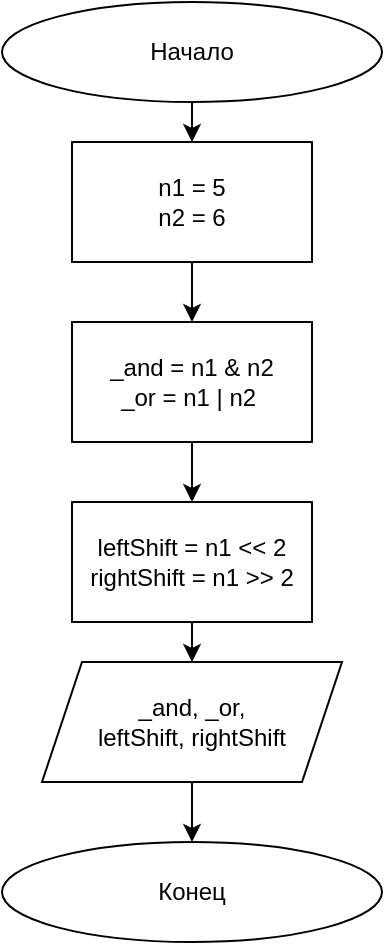 <mxfile version="15.8.7" type="device" pages="8"><diagram id="5xzPNB1bz06cCbaOkwEJ" name="Page-1"><mxGraphModel dx="1102" dy="865" grid="1" gridSize="10" guides="1" tooltips="1" connect="1" arrows="1" fold="1" page="1" pageScale="1" pageWidth="827" pageHeight="1169" math="0" shadow="0"><root><mxCell id="0"/><mxCell id="1" parent="0"/><mxCell id="PcwRtQDEb0YyEYrsgjOS-3" value="" style="edgeStyle=orthogonalEdgeStyle;rounded=0;orthogonalLoop=1;jettySize=auto;html=1;" edge="1" parent="1" source="PcwRtQDEb0YyEYrsgjOS-1" target="PcwRtQDEb0YyEYrsgjOS-2"><mxGeometry relative="1" as="geometry"/></mxCell><mxCell id="PcwRtQDEb0YyEYrsgjOS-1" value="Начало" style="ellipse;whiteSpace=wrap;html=1;" vertex="1" parent="1"><mxGeometry x="290" y="80" width="190" height="50" as="geometry"/></mxCell><mxCell id="PcwRtQDEb0YyEYrsgjOS-5" value="" style="edgeStyle=orthogonalEdgeStyle;rounded=0;orthogonalLoop=1;jettySize=auto;html=1;" edge="1" parent="1" source="PcwRtQDEb0YyEYrsgjOS-2" target="PcwRtQDEb0YyEYrsgjOS-4"><mxGeometry relative="1" as="geometry"/></mxCell><mxCell id="PcwRtQDEb0YyEYrsgjOS-2" value="n1 = 5&lt;br&gt;n2 = 6" style="whiteSpace=wrap;html=1;" vertex="1" parent="1"><mxGeometry x="325" y="150" width="120" height="60" as="geometry"/></mxCell><mxCell id="PcwRtQDEb0YyEYrsgjOS-8" value="" style="edgeStyle=orthogonalEdgeStyle;rounded=0;orthogonalLoop=1;jettySize=auto;html=1;" edge="1" parent="1" source="PcwRtQDEb0YyEYrsgjOS-4" target="PcwRtQDEb0YyEYrsgjOS-7"><mxGeometry relative="1" as="geometry"/></mxCell><mxCell id="PcwRtQDEb0YyEYrsgjOS-4" value="_and = n1 &amp;amp; n2&lt;br&gt;_or = n1 | n2&amp;nbsp;" style="whiteSpace=wrap;html=1;" vertex="1" parent="1"><mxGeometry x="325" y="240" width="120" height="60" as="geometry"/></mxCell><mxCell id="PcwRtQDEb0YyEYrsgjOS-10" value="" style="edgeStyle=orthogonalEdgeStyle;rounded=0;orthogonalLoop=1;jettySize=auto;html=1;" edge="1" parent="1" source="PcwRtQDEb0YyEYrsgjOS-7" target="PcwRtQDEb0YyEYrsgjOS-9"><mxGeometry relative="1" as="geometry"/></mxCell><mxCell id="PcwRtQDEb0YyEYrsgjOS-7" value="leftShift = n1 &amp;lt;&amp;lt; 2&lt;br&gt;rightShift = n1 &amp;gt;&amp;gt; 2" style="whiteSpace=wrap;html=1;" vertex="1" parent="1"><mxGeometry x="325" y="330" width="120" height="60" as="geometry"/></mxCell><mxCell id="PcwRtQDEb0YyEYrsgjOS-12" style="edgeStyle=orthogonalEdgeStyle;rounded=0;orthogonalLoop=1;jettySize=auto;html=1;entryX=0.5;entryY=0;entryDx=0;entryDy=0;" edge="1" parent="1" source="PcwRtQDEb0YyEYrsgjOS-9" target="PcwRtQDEb0YyEYrsgjOS-11"><mxGeometry relative="1" as="geometry"/></mxCell><mxCell id="PcwRtQDEb0YyEYrsgjOS-9" value="_and, _or,&lt;br&gt;leftShift, rightShift" style="shape=parallelogram;perimeter=parallelogramPerimeter;whiteSpace=wrap;html=1;fixedSize=1;" vertex="1" parent="1"><mxGeometry x="310" y="410" width="150" height="60" as="geometry"/></mxCell><mxCell id="PcwRtQDEb0YyEYrsgjOS-11" value="Конец" style="ellipse;whiteSpace=wrap;html=1;" vertex="1" parent="1"><mxGeometry x="290" y="500" width="190" height="50" as="geometry"/></mxCell></root></mxGraphModel></diagram><diagram id="cmIdGOGWevyNIAQY4KAb" name="Page-2"><mxGraphModel dx="1102" dy="865" grid="1" gridSize="10" guides="1" tooltips="1" connect="1" arrows="1" fold="1" page="1" pageScale="1" pageWidth="827" pageHeight="1169" math="0" shadow="0"><root><mxCell id="6PlowyXVpsjlwbUVyNc3-0"/><mxCell id="6PlowyXVpsjlwbUVyNc3-1" parent="6PlowyXVpsjlwbUVyNc3-0"/><mxCell id="0pMX7Kqc33V2p0IYJgIr-0" value="" style="edgeStyle=orthogonalEdgeStyle;rounded=0;orthogonalLoop=1;jettySize=auto;html=1;" parent="6PlowyXVpsjlwbUVyNc3-1" source="0pMX7Kqc33V2p0IYJgIr-1" target="0pMX7Kqc33V2p0IYJgIr-4" edge="1"><mxGeometry relative="1" as="geometry"/></mxCell><mxCell id="0pMX7Kqc33V2p0IYJgIr-1" value="Начало" style="ellipse;whiteSpace=wrap;html=1;" parent="6PlowyXVpsjlwbUVyNc3-1" vertex="1"><mxGeometry x="300" y="40" width="190" height="50" as="geometry"/></mxCell><mxCell id="0pMX7Kqc33V2p0IYJgIr-2" value="Конец" style="ellipse;whiteSpace=wrap;html=1;" parent="6PlowyXVpsjlwbUVyNc3-1" vertex="1"><mxGeometry x="300" y="520" width="190" height="50" as="geometry"/></mxCell><mxCell id="0pMX7Kqc33V2p0IYJgIr-12" value="" style="edgeStyle=orthogonalEdgeStyle;rounded=0;orthogonalLoop=1;jettySize=auto;html=1;" parent="6PlowyXVpsjlwbUVyNc3-1" source="0pMX7Kqc33V2p0IYJgIr-4" target="0pMX7Kqc33V2p0IYJgIr-11" edge="1"><mxGeometry relative="1" as="geometry"/></mxCell><mxCell id="0pMX7Kqc33V2p0IYJgIr-4" value="Ввод&lt;br&gt;dot1, dot2" style="shape=parallelogram;perimeter=parallelogramPerimeter;whiteSpace=wrap;html=1;fixedSize=1;" parent="6PlowyXVpsjlwbUVyNc3-1" vertex="1"><mxGeometry x="335" y="110" width="120" height="60" as="geometry"/></mxCell><mxCell id="0pMX7Kqc33V2p0IYJgIr-5" value="" style="edgeStyle=orthogonalEdgeStyle;rounded=0;orthogonalLoop=1;jettySize=auto;html=1;" parent="6PlowyXVpsjlwbUVyNc3-1" source="0pMX7Kqc33V2p0IYJgIr-6" target="0pMX7Kqc33V2p0IYJgIr-8" edge="1"><mxGeometry relative="1" as="geometry"/></mxCell><mxCell id="0pMX7Kqc33V2p0IYJgIr-6" value="&lt;div&gt;k = (y1 - y2) / (x1 - x2);&lt;/div&gt;&lt;div&gt;b = - (k * x1) + y1;&lt;/div&gt;" style="whiteSpace=wrap;html=1;" parent="6PlowyXVpsjlwbUVyNc3-1" vertex="1"><mxGeometry x="325" y="280" width="140" height="60" as="geometry"/></mxCell><mxCell id="0pMX7Kqc33V2p0IYJgIr-7" value="" style="edgeStyle=orthogonalEdgeStyle;rounded=0;orthogonalLoop=1;jettySize=auto;html=1;" parent="6PlowyXVpsjlwbUVyNc3-1" source="0pMX7Kqc33V2p0IYJgIr-8" target="0pMX7Kqc33V2p0IYJgIr-10" edge="1"><mxGeometry relative="1" as="geometry"/></mxCell><mxCell id="0pMX7Kqc33V2p0IYJgIr-8" value="result = $&quot;y = {k}x + {b}" style="whiteSpace=wrap;html=1;" parent="6PlowyXVpsjlwbUVyNc3-1" vertex="1"><mxGeometry x="325" y="360" width="140" height="60" as="geometry"/></mxCell><mxCell id="0pMX7Kqc33V2p0IYJgIr-9" style="edgeStyle=orthogonalEdgeStyle;rounded=0;orthogonalLoop=1;jettySize=auto;html=1;entryX=0.5;entryY=0;entryDx=0;entryDy=0;" parent="6PlowyXVpsjlwbUVyNc3-1" source="0pMX7Kqc33V2p0IYJgIr-10" target="0pMX7Kqc33V2p0IYJgIr-2" edge="1"><mxGeometry relative="1" as="geometry"/></mxCell><mxCell id="0pMX7Kqc33V2p0IYJgIr-10" value="Вывод result" style="shape=parallelogram;perimeter=parallelogramPerimeter;whiteSpace=wrap;html=1;fixedSize=1;" parent="6PlowyXVpsjlwbUVyNc3-1" vertex="1"><mxGeometry x="335" y="440" width="120" height="60" as="geometry"/></mxCell><mxCell id="0pMX7Kqc33V2p0IYJgIr-13" style="edgeStyle=orthogonalEdgeStyle;rounded=0;orthogonalLoop=1;jettySize=auto;html=1;entryX=0.5;entryY=0;entryDx=0;entryDy=0;" parent="6PlowyXVpsjlwbUVyNc3-1" source="0pMX7Kqc33V2p0IYJgIr-11" target="0pMX7Kqc33V2p0IYJgIr-6" edge="1"><mxGeometry relative="1" as="geometry"/></mxCell><mxCell id="0pMX7Kqc33V2p0IYJgIr-11" value="x1, y1 = dot1.split(', ')&lt;br&gt;x2, y2 = dot2.split(', ')" style="whiteSpace=wrap;html=1;" parent="6PlowyXVpsjlwbUVyNc3-1" vertex="1"><mxGeometry x="335" y="190" width="120" height="60" as="geometry"/></mxCell></root></mxGraphModel></diagram><diagram id="APpXXCJ-7rNJhPrg_X9_" name="Page-3"><mxGraphModel dx="1102" dy="865" grid="1" gridSize="10" guides="1" tooltips="1" connect="1" arrows="1" fold="1" page="1" pageScale="1" pageWidth="827" pageHeight="1169" math="0" shadow="0"><root><mxCell id="rXZu4ykFciIasxRCnhHp-0"/><mxCell id="rXZu4ykFciIasxRCnhHp-1" parent="rXZu4ykFciIasxRCnhHp-0"/><mxCell id="rXZu4ykFciIasxRCnhHp-5" style="edgeStyle=orthogonalEdgeStyle;rounded=0;orthogonalLoop=1;jettySize=auto;html=1;entryX=0.5;entryY=0;entryDx=0;entryDy=0;" parent="rXZu4ykFciIasxRCnhHp-1" source="rXZu4ykFciIasxRCnhHp-3" target="rXZu4ykFciIasxRCnhHp-4" edge="1"><mxGeometry relative="1" as="geometry"/></mxCell><mxCell id="rXZu4ykFciIasxRCnhHp-3" value="Начало" style="ellipse;whiteSpace=wrap;html=1;" parent="rXZu4ykFciIasxRCnhHp-1" vertex="1"><mxGeometry x="224" y="40" width="190" height="50" as="geometry"/></mxCell><mxCell id="rXZu4ykFciIasxRCnhHp-7" value="" style="edgeStyle=orthogonalEdgeStyle;rounded=0;orthogonalLoop=1;jettySize=auto;html=1;" parent="rXZu4ykFciIasxRCnhHp-1" source="rXZu4ykFciIasxRCnhHp-4" target="rXZu4ykFciIasxRCnhHp-6" edge="1"><mxGeometry relative="1" as="geometry"/></mxCell><mxCell id="rXZu4ykFciIasxRCnhHp-4" value="Ввод x1, x2&lt;br&gt;(числа)" style="shape=parallelogram;perimeter=parallelogramPerimeter;whiteSpace=wrap;html=1;fixedSize=1;" parent="rXZu4ykFciIasxRCnhHp-1" vertex="1"><mxGeometry x="259" y="110" width="120" height="60" as="geometry"/></mxCell><mxCell id="rXZu4ykFciIasxRCnhHp-9" value="" style="edgeStyle=orthogonalEdgeStyle;rounded=0;orthogonalLoop=1;jettySize=auto;html=1;" parent="rXZu4ykFciIasxRCnhHp-1" source="rXZu4ykFciIasxRCnhHp-6" target="rXZu4ykFciIasxRCnhHp-8" edge="1"><mxGeometry relative="1" as="geometry"/></mxCell><mxCell id="rXZu4ykFciIasxRCnhHp-6" value="arr = sort(x1, x2)" style="whiteSpace=wrap;html=1;" parent="rXZu4ykFciIasxRCnhHp-1" vertex="1"><mxGeometry x="259" y="190" width="120" height="60" as="geometry"/></mxCell><mxCell id="Zbp0Qlzwt3RT0pUEPoPU-1" style="edgeStyle=orthogonalEdgeStyle;rounded=0;orthogonalLoop=1;jettySize=auto;html=1;entryX=0.5;entryY=0;entryDx=0;entryDy=0;" edge="1" parent="rXZu4ykFciIasxRCnhHp-1" source="rXZu4ykFciIasxRCnhHp-8" target="Zbp0Qlzwt3RT0pUEPoPU-0"><mxGeometry relative="1" as="geometry"/></mxCell><mxCell id="rXZu4ykFciIasxRCnhHp-8" value="a = RandInt(*arr)" style="shape=parallelogram;perimeter=parallelogramPerimeter;whiteSpace=wrap;html=1;fixedSize=1;" parent="rXZu4ykFciIasxRCnhHp-1" vertex="1"><mxGeometry x="253.5" y="270" width="131" height="60" as="geometry"/></mxCell><mxCell id="rXZu4ykFciIasxRCnhHp-13" value="" style="edgeStyle=orthogonalEdgeStyle;rounded=0;orthogonalLoop=1;jettySize=auto;html=1;" parent="rXZu4ykFciIasxRCnhHp-1" source="rXZu4ykFciIasxRCnhHp-10" target="rXZu4ykFciIasxRCnhHp-12" edge="1"><mxGeometry relative="1" as="geometry"/></mxCell><mxCell id="rXZu4ykFciIasxRCnhHp-10" value="b = Rand(*arr)" style="shape=parallelogram;perimeter=parallelogramPerimeter;whiteSpace=wrap;html=1;fixedSize=1;" parent="rXZu4ykFciIasxRCnhHp-1" vertex="1"><mxGeometry x="259" y="510" width="120" height="60" as="geometry"/></mxCell><mxCell id="rXZu4ykFciIasxRCnhHp-15" value="" style="edgeStyle=orthogonalEdgeStyle;rounded=0;orthogonalLoop=1;jettySize=auto;html=1;" parent="rXZu4ykFciIasxRCnhHp-1" source="rXZu4ykFciIasxRCnhHp-12" target="rXZu4ykFciIasxRCnhHp-14" edge="1"><mxGeometry relative="1" as="geometry"/></mxCell><mxCell id="rXZu4ykFciIasxRCnhHp-12" value="Ввод x1, x2 (символы)" style="shape=parallelogram;perimeter=parallelogramPerimeter;whiteSpace=wrap;html=1;fixedSize=1;" parent="rXZu4ykFciIasxRCnhHp-1" vertex="1"><mxGeometry x="259" y="590" width="120" height="60" as="geometry"/></mxCell><mxCell id="rXZu4ykFciIasxRCnhHp-17" style="edgeStyle=orthogonalEdgeStyle;rounded=0;orthogonalLoop=1;jettySize=auto;html=1;entryX=0.5;entryY=0;entryDx=0;entryDy=0;" parent="rXZu4ykFciIasxRCnhHp-1" source="rXZu4ykFciIasxRCnhHp-14" target="rXZu4ykFciIasxRCnhHp-16" edge="1"><mxGeometry relative="1" as="geometry"/></mxCell><mxCell id="rXZu4ykFciIasxRCnhHp-14" value="c = string( RandInt(int(x1), int(x2)))" style="shape=parallelogram;perimeter=parallelogramPerimeter;whiteSpace=wrap;html=1;fixedSize=1;" parent="rXZu4ykFciIasxRCnhHp-1" vertex="1"><mxGeometry x="214" y="670" width="210" height="60" as="geometry"/></mxCell><mxCell id="rXZu4ykFciIasxRCnhHp-16" value="Конец" style="ellipse;whiteSpace=wrap;html=1;" parent="rXZu4ykFciIasxRCnhHp-1" vertex="1"><mxGeometry x="224" y="760" width="190" height="50" as="geometry"/></mxCell><mxCell id="Zbp0Qlzwt3RT0pUEPoPU-4" style="edgeStyle=orthogonalEdgeStyle;rounded=0;orthogonalLoop=1;jettySize=auto;html=1;entryX=0.5;entryY=0;entryDx=0;entryDy=0;" edge="1" parent="rXZu4ykFciIasxRCnhHp-1" source="Zbp0Qlzwt3RT0pUEPoPU-0" target="Zbp0Qlzwt3RT0pUEPoPU-3"><mxGeometry relative="1" as="geometry"/></mxCell><mxCell id="Zbp0Qlzwt3RT0pUEPoPU-0" value="Ввод x1, x2 &lt;br&gt;(числа)" style="shape=parallelogram;perimeter=parallelogramPerimeter;whiteSpace=wrap;html=1;fixedSize=1;" vertex="1" parent="rXZu4ykFciIasxRCnhHp-1"><mxGeometry x="259" y="350" width="120" height="60" as="geometry"/></mxCell><mxCell id="Zbp0Qlzwt3RT0pUEPoPU-5" style="edgeStyle=orthogonalEdgeStyle;rounded=0;orthogonalLoop=1;jettySize=auto;html=1;entryX=0.5;entryY=0;entryDx=0;entryDy=0;" edge="1" parent="rXZu4ykFciIasxRCnhHp-1" source="Zbp0Qlzwt3RT0pUEPoPU-3" target="rXZu4ykFciIasxRCnhHp-10"><mxGeometry relative="1" as="geometry"/></mxCell><mxCell id="Zbp0Qlzwt3RT0pUEPoPU-3" value="arr = sort(x1, x2)" style="whiteSpace=wrap;html=1;" vertex="1" parent="rXZu4ykFciIasxRCnhHp-1"><mxGeometry x="259" y="430" width="120" height="60" as="geometry"/></mxCell></root></mxGraphModel></diagram><diagram id="ys1BYDfany0XhztmhhZf" name="Page-4"><mxGraphModel dx="1102" dy="865" grid="1" gridSize="10" guides="1" tooltips="1" connect="1" arrows="1" fold="1" page="1" pageScale="1" pageWidth="827" pageHeight="1169" math="0" shadow="0"><root><mxCell id="yDjFwowbp-LvXYe_Pea--0"/><mxCell id="yDjFwowbp-LvXYe_Pea--1" parent="yDjFwowbp-LvXYe_Pea--0"/><mxCell id="yDjFwowbp-LvXYe_Pea--4" style="edgeStyle=orthogonalEdgeStyle;rounded=0;orthogonalLoop=1;jettySize=auto;html=1;entryX=0.5;entryY=0;entryDx=0;entryDy=0;" parent="yDjFwowbp-LvXYe_Pea--1" source="yDjFwowbp-LvXYe_Pea--2" target="yDjFwowbp-LvXYe_Pea--3" edge="1"><mxGeometry relative="1" as="geometry"/></mxCell><mxCell id="yDjFwowbp-LvXYe_Pea--2" value="Начало" style="ellipse;whiteSpace=wrap;html=1;" parent="yDjFwowbp-LvXYe_Pea--1" vertex="1"><mxGeometry x="224" y="30" width="190" height="50" as="geometry"/></mxCell><mxCell id="yDjFwowbp-LvXYe_Pea--6" value="" style="edgeStyle=orthogonalEdgeStyle;rounded=0;orthogonalLoop=1;jettySize=auto;html=1;" parent="yDjFwowbp-LvXYe_Pea--1" source="yDjFwowbp-LvXYe_Pea--3" target="yDjFwowbp-LvXYe_Pea--5" edge="1"><mxGeometry relative="1" as="geometry"/></mxCell><mxCell id="yDjFwowbp-LvXYe_Pea--3" value="Ввод ch1, ch2" style="shape=parallelogram;perimeter=parallelogramPerimeter;whiteSpace=wrap;html=1;fixedSize=1;" parent="yDjFwowbp-LvXYe_Pea--1" vertex="1"><mxGeometry x="259" y="100" width="120" height="60" as="geometry"/></mxCell><mxCell id="yDjFwowbp-LvXYe_Pea--8" value="" style="edgeStyle=orthogonalEdgeStyle;rounded=0;orthogonalLoop=1;jettySize=auto;html=1;" parent="yDjFwowbp-LvXYe_Pea--1" source="yDjFwowbp-LvXYe_Pea--5" target="yDjFwowbp-LvXYe_Pea--7" edge="1"><mxGeometry relative="1" as="geometry"/></mxCell><mxCell id="yDjFwowbp-LvXYe_Pea--5" value="a_ind = int('a')" style="whiteSpace=wrap;html=1;" parent="yDjFwowbp-LvXYe_Pea--1" vertex="1"><mxGeometry x="259" y="190" width="120" height="60" as="geometry"/></mxCell><mxCell id="yDjFwowbp-LvXYe_Pea--10" value="" style="edgeStyle=orthogonalEdgeStyle;rounded=0;orthogonalLoop=1;jettySize=auto;html=1;" parent="yDjFwowbp-LvXYe_Pea--1" source="yDjFwowbp-LvXYe_Pea--7" target="yDjFwowbp-LvXYe_Pea--9" edge="1"><mxGeometry relative="1" as="geometry"/></mxCell><mxCell id="yDjFwowbp-LvXYe_Pea--7" value="ch1_ind = int(ch1) - a_ind&lt;br&gt;ch2_ind = int(ch2) - a_ind" style="whiteSpace=wrap;html=1;" parent="yDjFwowbp-LvXYe_Pea--1" vertex="1"><mxGeometry x="238.5" y="270" width="161" height="60" as="geometry"/></mxCell><mxCell id="yDjFwowbp-LvXYe_Pea--12" style="edgeStyle=orthogonalEdgeStyle;rounded=0;orthogonalLoop=1;jettySize=auto;html=1;entryX=0.5;entryY=0;entryDx=0;entryDy=0;" parent="yDjFwowbp-LvXYe_Pea--1" source="yDjFwowbp-LvXYe_Pea--9" target="yDjFwowbp-LvXYe_Pea--11" edge="1"><mxGeometry relative="1" as="geometry"/></mxCell><mxCell id="yDjFwowbp-LvXYe_Pea--9" value="ch1_pos = ch1_ind + 1&lt;br&gt;ch2_pos = ch2_ind + 1&lt;br&gt;distance = abs(ch1_ind - ch2_ind)" style="shape=parallelogram;perimeter=parallelogramPerimeter;whiteSpace=wrap;html=1;fixedSize=1;" parent="yDjFwowbp-LvXYe_Pea--1" vertex="1"><mxGeometry x="200.75" y="350" width="236.5" height="60" as="geometry"/></mxCell><mxCell id="yDjFwowbp-LvXYe_Pea--11" value="Конец" style="ellipse;whiteSpace=wrap;html=1;" parent="yDjFwowbp-LvXYe_Pea--1" vertex="1"><mxGeometry x="224" y="430" width="190" height="50" as="geometry"/></mxCell></root></mxGraphModel></diagram><diagram id="9Bz6-SRwtcy0STTzc7f4" name="Page-5"><mxGraphModel dx="1102" dy="865" grid="1" gridSize="10" guides="1" tooltips="1" connect="1" arrows="1" fold="1" page="1" pageScale="1" pageWidth="827" pageHeight="1169" math="0" shadow="0"><root><mxCell id="obWfM9R-jFHSXkuQPhmr-0"/><mxCell id="obWfM9R-jFHSXkuQPhmr-1" parent="obWfM9R-jFHSXkuQPhmr-0"/><mxCell id="obWfM9R-jFHSXkuQPhmr-4" style="edgeStyle=orthogonalEdgeStyle;rounded=0;orthogonalLoop=1;jettySize=auto;html=1;entryX=0.5;entryY=0;entryDx=0;entryDy=0;" parent="obWfM9R-jFHSXkuQPhmr-1" source="obWfM9R-jFHSXkuQPhmr-2" target="obWfM9R-jFHSXkuQPhmr-3" edge="1"><mxGeometry relative="1" as="geometry"/></mxCell><mxCell id="obWfM9R-jFHSXkuQPhmr-2" value="Начало" style="ellipse;whiteSpace=wrap;html=1;" parent="obWfM9R-jFHSXkuQPhmr-1" vertex="1"><mxGeometry x="190" y="30" width="190" height="50" as="geometry"/></mxCell><mxCell id="pwzL4bH5guqAgL20Yf33-1" value="" style="edgeStyle=orthogonalEdgeStyle;rounded=0;orthogonalLoop=1;jettySize=auto;html=1;" edge="1" parent="obWfM9R-jFHSXkuQPhmr-1" source="obWfM9R-jFHSXkuQPhmr-3" target="pwzL4bH5guqAgL20Yf33-0"><mxGeometry relative="1" as="geometry"/></mxCell><mxCell id="obWfM9R-jFHSXkuQPhmr-3" value="Ввод&lt;br&gt;ch_ind" style="shape=parallelogram;perimeter=parallelogramPerimeter;whiteSpace=wrap;html=1;fixedSize=1;" parent="obWfM9R-jFHSXkuQPhmr-1" vertex="1"><mxGeometry x="225" y="120" width="120" height="60" as="geometry"/></mxCell><mxCell id="obWfM9R-jFHSXkuQPhmr-8" style="edgeStyle=orthogonalEdgeStyle;rounded=0;orthogonalLoop=1;jettySize=auto;html=1;entryX=0.5;entryY=0;entryDx=0;entryDy=0;" parent="obWfM9R-jFHSXkuQPhmr-1" source="obWfM9R-jFHSXkuQPhmr-5" target="obWfM9R-jFHSXkuQPhmr-7" edge="1"><mxGeometry relative="1" as="geometry"/></mxCell><mxCell id="obWfM9R-jFHSXkuQPhmr-5" value="ch = string(ch_ind + a_ind + 1)" style="shape=parallelogram;perimeter=parallelogramPerimeter;whiteSpace=wrap;html=1;fixedSize=1;" parent="obWfM9R-jFHSXkuQPhmr-1" vertex="1"><mxGeometry x="190" y="290" width="190" height="60" as="geometry"/></mxCell><mxCell id="obWfM9R-jFHSXkuQPhmr-7" value="Конец" style="ellipse;whiteSpace=wrap;html=1;" parent="obWfM9R-jFHSXkuQPhmr-1" vertex="1"><mxGeometry x="190" y="370" width="190" height="50" as="geometry"/></mxCell><mxCell id="pwzL4bH5guqAgL20Yf33-2" style="edgeStyle=orthogonalEdgeStyle;rounded=0;orthogonalLoop=1;jettySize=auto;html=1;entryX=0.5;entryY=0;entryDx=0;entryDy=0;" edge="1" parent="obWfM9R-jFHSXkuQPhmr-1" source="pwzL4bH5guqAgL20Yf33-0" target="obWfM9R-jFHSXkuQPhmr-5"><mxGeometry relative="1" as="geometry"/></mxCell><mxCell id="pwzL4bH5guqAgL20Yf33-0" value="a_ind = string('a')" style="whiteSpace=wrap;html=1;" vertex="1" parent="obWfM9R-jFHSXkuQPhmr-1"><mxGeometry x="225" y="200" width="120" height="60" as="geometry"/></mxCell></root></mxGraphModel></diagram><diagram id="TzJ-icDVDVTfPRbPYLNW" name="Page-6"><mxGraphModel dx="1929" dy="865" grid="1" gridSize="10" guides="1" tooltips="1" connect="1" arrows="1" fold="1" page="1" pageScale="1" pageWidth="827" pageHeight="1169" math="0" shadow="0"><root><mxCell id="c1HTpfkYm3QBZTTzUgKq-0"/><mxCell id="c1HTpfkYm3QBZTTzUgKq-1" parent="c1HTpfkYm3QBZTTzUgKq-0"/><mxCell id="c1HTpfkYm3QBZTTzUgKq-4" style="edgeStyle=orthogonalEdgeStyle;rounded=0;orthogonalLoop=1;jettySize=auto;html=1;entryX=0.5;entryY=0;entryDx=0;entryDy=0;" parent="c1HTpfkYm3QBZTTzUgKq-1" source="c1HTpfkYm3QBZTTzUgKq-2" target="c1HTpfkYm3QBZTTzUgKq-3" edge="1"><mxGeometry relative="1" as="geometry"/></mxCell><mxCell id="c1HTpfkYm3QBZTTzUgKq-2" value="Начало" style="ellipse;whiteSpace=wrap;html=1;" parent="c1HTpfkYm3QBZTTzUgKq-1" vertex="1"><mxGeometry x="160" y="20" width="190" height="50" as="geometry"/></mxCell><mxCell id="c1HTpfkYm3QBZTTzUgKq-13" value="" style="edgeStyle=orthogonalEdgeStyle;rounded=0;orthogonalLoop=1;jettySize=auto;html=1;" parent="c1HTpfkYm3QBZTTzUgKq-1" source="c1HTpfkYm3QBZTTzUgKq-3" target="c1HTpfkYm3QBZTTzUgKq-12" edge="1"><mxGeometry relative="1" as="geometry"/></mxCell><mxCell id="c1HTpfkYm3QBZTTzUgKq-3" value="Ввод длины&lt;br&gt;a, b, c" style="shape=parallelogram;perimeter=parallelogramPerimeter;whiteSpace=wrap;html=1;fixedSize=1;" parent="c1HTpfkYm3QBZTTzUgKq-1" vertex="1"><mxGeometry x="195" y="110" width="120" height="60" as="geometry"/></mxCell><mxCell id="c1HTpfkYm3QBZTTzUgKq-9" value="Да" style="edgeStyle=orthogonalEdgeStyle;rounded=0;orthogonalLoop=1;jettySize=auto;html=1;entryX=0.5;entryY=0;entryDx=0;entryDy=0;" parent="c1HTpfkYm3QBZTTzUgKq-1" source="c1HTpfkYm3QBZTTzUgKq-5" target="c1HTpfkYm3QBZTTzUgKq-8" edge="1"><mxGeometry relative="1" as="geometry"/></mxCell><mxCell id="c1HTpfkYm3QBZTTzUgKq-11" value="Нет" style="edgeStyle=orthogonalEdgeStyle;rounded=0;orthogonalLoop=1;jettySize=auto;html=1;" parent="c1HTpfkYm3QBZTTzUgKq-1" source="c1HTpfkYm3QBZTTzUgKq-5" target="c1HTpfkYm3QBZTTzUgKq-10" edge="1"><mxGeometry relative="1" as="geometry"/></mxCell><mxCell id="c1HTpfkYm3QBZTTzUgKq-5" value="a == b == c" style="rhombus;whiteSpace=wrap;html=1;" parent="c1HTpfkYm3QBZTTzUgKq-1" vertex="1"><mxGeometry x="220" y="345" width="80" height="80" as="geometry"/></mxCell><mxCell id="c1HTpfkYm3QBZTTzUgKq-26" style="edgeStyle=orthogonalEdgeStyle;rounded=0;orthogonalLoop=1;jettySize=auto;html=1;entryX=0.5;entryY=0;entryDx=0;entryDy=0;" parent="c1HTpfkYm3QBZTTzUgKq-1" source="c1HTpfkYm3QBZTTzUgKq-8" target="c1HTpfkYm3QBZTTzUgKq-23" edge="1"><mxGeometry relative="1" as="geometry"><Array as="points"><mxPoint x="260" y="590"/><mxPoint x="175" y="590"/></Array></mxGeometry></mxCell><mxCell id="c1HTpfkYm3QBZTTzUgKq-8" value="Равносторонний" style="shape=parallelogram;perimeter=parallelogramPerimeter;whiteSpace=wrap;html=1;fixedSize=1;" parent="c1HTpfkYm3QBZTTzUgKq-1" vertex="1"><mxGeometry x="200" y="480" width="120" height="60" as="geometry"/></mxCell><mxCell id="c1HTpfkYm3QBZTTzUgKq-20" value="Да" style="edgeStyle=orthogonalEdgeStyle;rounded=0;orthogonalLoop=1;jettySize=auto;html=1;" parent="c1HTpfkYm3QBZTTzUgKq-1" source="c1HTpfkYm3QBZTTzUgKq-10" target="c1HTpfkYm3QBZTTzUgKq-19" edge="1"><mxGeometry relative="1" as="geometry"/></mxCell><mxCell id="c1HTpfkYm3QBZTTzUgKq-22" value="Нет" style="edgeStyle=orthogonalEdgeStyle;rounded=0;orthogonalLoop=1;jettySize=auto;html=1;" parent="c1HTpfkYm3QBZTTzUgKq-1" source="c1HTpfkYm3QBZTTzUgKq-10" target="c1HTpfkYm3QBZTTzUgKq-21" edge="1"><mxGeometry relative="1" as="geometry"/></mxCell><mxCell id="c1HTpfkYm3QBZTTzUgKq-10" value="a == b OR&lt;br&gt;a == c OR&lt;br&gt;b == c" style="rhombus;whiteSpace=wrap;html=1;" parent="c1HTpfkYm3QBZTTzUgKq-1" vertex="1"><mxGeometry x="50" y="340" width="90" height="90" as="geometry"/></mxCell><mxCell id="c1HTpfkYm3QBZTTzUgKq-17" value="Да" style="edgeStyle=orthogonalEdgeStyle;rounded=0;orthogonalLoop=1;jettySize=auto;html=1;" parent="c1HTpfkYm3QBZTTzUgKq-1" source="c1HTpfkYm3QBZTTzUgKq-12" target="c1HTpfkYm3QBZTTzUgKq-16" edge="1"><mxGeometry relative="1" as="geometry"/></mxCell><mxCell id="c1HTpfkYm3QBZTTzUgKq-18" value="Нет" style="edgeStyle=orthogonalEdgeStyle;rounded=0;orthogonalLoop=1;jettySize=auto;html=1;entryX=0.5;entryY=0;entryDx=0;entryDy=0;" parent="c1HTpfkYm3QBZTTzUgKq-1" source="c1HTpfkYm3QBZTTzUgKq-12" target="c1HTpfkYm3QBZTTzUgKq-5" edge="1"><mxGeometry relative="1" as="geometry"/></mxCell><mxCell id="c1HTpfkYm3QBZTTzUgKq-12" value="a &amp;gt;= b+c OR&lt;br&gt;b &amp;gt;= a+c OR&lt;br&gt;c &amp;gt;= b+a" style="rhombus;whiteSpace=wrap;html=1;" parent="c1HTpfkYm3QBZTTzUgKq-1" vertex="1"><mxGeometry x="202.5" y="190" width="105" height="100" as="geometry"/></mxCell><mxCell id="c1HTpfkYm3QBZTTzUgKq-27" style="edgeStyle=orthogonalEdgeStyle;rounded=0;orthogonalLoop=1;jettySize=auto;html=1;entryX=0.5;entryY=0;entryDx=0;entryDy=0;" parent="c1HTpfkYm3QBZTTzUgKq-1" source="c1HTpfkYm3QBZTTzUgKq-16" target="c1HTpfkYm3QBZTTzUgKq-23" edge="1"><mxGeometry relative="1" as="geometry"><mxPoint x="200" y="660" as="targetPoint"/><Array as="points"><mxPoint x="414" y="590"/><mxPoint x="175" y="590"/></Array></mxGeometry></mxCell><mxCell id="c1HTpfkYm3QBZTTzUgKq-16" value="Такого &lt;br&gt;треугольника не существует" style="shape=parallelogram;perimeter=parallelogramPerimeter;whiteSpace=wrap;html=1;fixedSize=1;" parent="c1HTpfkYm3QBZTTzUgKq-1" vertex="1"><mxGeometry x="354" y="480" width="120" height="60" as="geometry"/></mxCell><mxCell id="c1HTpfkYm3QBZTTzUgKq-25" style="edgeStyle=orthogonalEdgeStyle;rounded=0;orthogonalLoop=1;jettySize=auto;html=1;entryX=0.5;entryY=0;entryDx=0;entryDy=0;" parent="c1HTpfkYm3QBZTTzUgKq-1" source="c1HTpfkYm3QBZTTzUgKq-19" target="c1HTpfkYm3QBZTTzUgKq-23" edge="1"><mxGeometry relative="1" as="geometry"><mxPoint x="170" y="650" as="targetPoint"/><Array as="points"><mxPoint x="95" y="590"/><mxPoint x="175" y="590"/></Array></mxGeometry></mxCell><mxCell id="c1HTpfkYm3QBZTTzUgKq-19" value="Равнобедренный" style="shape=parallelogram;perimeter=parallelogramPerimeter;whiteSpace=wrap;html=1;fixedSize=1;" parent="c1HTpfkYm3QBZTTzUgKq-1" vertex="1"><mxGeometry x="35" y="480" width="120" height="60" as="geometry"/></mxCell><mxCell id="c1HTpfkYm3QBZTTzUgKq-24" style="edgeStyle=orthogonalEdgeStyle;rounded=0;orthogonalLoop=1;jettySize=auto;html=1;entryX=0.5;entryY=0;entryDx=0;entryDy=0;" parent="c1HTpfkYm3QBZTTzUgKq-1" source="c1HTpfkYm3QBZTTzUgKq-21" target="c1HTpfkYm3QBZTTzUgKq-23" edge="1"><mxGeometry relative="1" as="geometry"><Array as="points"><mxPoint x="-75" y="590"/><mxPoint x="175" y="590"/></Array></mxGeometry></mxCell><mxCell id="c1HTpfkYm3QBZTTzUgKq-21" value="Разносторонний" style="shape=parallelogram;perimeter=parallelogramPerimeter;whiteSpace=wrap;html=1;fixedSize=1;" parent="c1HTpfkYm3QBZTTzUgKq-1" vertex="1"><mxGeometry x="-135" y="480" width="120" height="60" as="geometry"/></mxCell><mxCell id="c1HTpfkYm3QBZTTzUgKq-23" value="Конец" style="ellipse;whiteSpace=wrap;html=1;" parent="c1HTpfkYm3QBZTTzUgKq-1" vertex="1"><mxGeometry x="80" y="670" width="190" height="50" as="geometry"/></mxCell></root></mxGraphModel></diagram><diagram id="LetVn2XR5S5ZSPGzLfR3" name="Page-7"><mxGraphModel dx="1102" dy="865" grid="1" gridSize="10" guides="1" tooltips="1" connect="1" arrows="1" fold="1" page="1" pageScale="1" pageWidth="827" pageHeight="1169" math="0" shadow="0"><root><mxCell id="1Jz3TCCR7TeK-2tnrFBR-0"/><mxCell id="1Jz3TCCR7TeK-2tnrFBR-1" parent="1Jz3TCCR7TeK-2tnrFBR-0"/><mxCell id="1Jz3TCCR7TeK-2tnrFBR-4" style="edgeStyle=orthogonalEdgeStyle;rounded=0;orthogonalLoop=1;jettySize=auto;html=1;entryX=0.5;entryY=0;entryDx=0;entryDy=0;" parent="1Jz3TCCR7TeK-2tnrFBR-1" source="1Jz3TCCR7TeK-2tnrFBR-2" target="1Jz3TCCR7TeK-2tnrFBR-3" edge="1"><mxGeometry relative="1" as="geometry"/></mxCell><mxCell id="1Jz3TCCR7TeK-2tnrFBR-2" value="Начало" style="ellipse;whiteSpace=wrap;html=1;" parent="1Jz3TCCR7TeK-2tnrFBR-1" vertex="1"><mxGeometry x="230" y="50" width="190" height="50" as="geometry"/></mxCell><mxCell id="1Jz3TCCR7TeK-2tnrFBR-6" style="edgeStyle=orthogonalEdgeStyle;rounded=0;orthogonalLoop=1;jettySize=auto;html=1;entryX=0.5;entryY=0;entryDx=0;entryDy=0;" parent="1Jz3TCCR7TeK-2tnrFBR-1" source="1Jz3TCCR7TeK-2tnrFBR-3" target="1Jz3TCCR7TeK-2tnrFBR-5" edge="1"><mxGeometry relative="1" as="geometry"/></mxCell><mxCell id="1Jz3TCCR7TeK-2tnrFBR-3" value="Ввод&lt;br&gt;year" style="shape=parallelogram;perimeter=parallelogramPerimeter;whiteSpace=wrap;html=1;fixedSize=1;" parent="1Jz3TCCR7TeK-2tnrFBR-1" vertex="1"><mxGeometry x="265" y="120" width="120" height="60" as="geometry"/></mxCell><mxCell id="1Jz3TCCR7TeK-2tnrFBR-8" value="Да" style="edgeStyle=orthogonalEdgeStyle;rounded=0;orthogonalLoop=1;jettySize=auto;html=1;" parent="1Jz3TCCR7TeK-2tnrFBR-1" source="1Jz3TCCR7TeK-2tnrFBR-5" target="1Jz3TCCR7TeK-2tnrFBR-7" edge="1"><mxGeometry relative="1" as="geometry"/></mxCell><mxCell id="1Jz3TCCR7TeK-2tnrFBR-10" value="Нет" style="edgeStyle=orthogonalEdgeStyle;rounded=0;orthogonalLoop=1;jettySize=auto;html=1;" parent="1Jz3TCCR7TeK-2tnrFBR-1" source="1Jz3TCCR7TeK-2tnrFBR-5" target="1Jz3TCCR7TeK-2tnrFBR-9" edge="1"><mxGeometry relative="1" as="geometry"/></mxCell><mxCell id="1Jz3TCCR7TeK-2tnrFBR-5" value="year%4 == 0" style="rhombus;whiteSpace=wrap;html=1;" parent="1Jz3TCCR7TeK-2tnrFBR-1" vertex="1"><mxGeometry x="285" y="220" width="80" height="80" as="geometry"/></mxCell><mxCell id="1Jz3TCCR7TeK-2tnrFBR-13" style="edgeStyle=orthogonalEdgeStyle;rounded=0;orthogonalLoop=1;jettySize=auto;html=1;entryX=0.5;entryY=0;entryDx=0;entryDy=0;" parent="1Jz3TCCR7TeK-2tnrFBR-1" source="1Jz3TCCR7TeK-2tnrFBR-7" target="1Jz3TCCR7TeK-2tnrFBR-11" edge="1"><mxGeometry relative="1" as="geometry"/></mxCell><mxCell id="1Jz3TCCR7TeK-2tnrFBR-7" value="Високосный" style="shape=parallelogram;perimeter=parallelogramPerimeter;whiteSpace=wrap;html=1;fixedSize=1;" parent="1Jz3TCCR7TeK-2tnrFBR-1" vertex="1"><mxGeometry x="420" y="340" width="120" height="60" as="geometry"/></mxCell><mxCell id="1Jz3TCCR7TeK-2tnrFBR-12" style="edgeStyle=orthogonalEdgeStyle;rounded=0;orthogonalLoop=1;jettySize=auto;html=1;entryX=0.5;entryY=0;entryDx=0;entryDy=0;" parent="1Jz3TCCR7TeK-2tnrFBR-1" source="1Jz3TCCR7TeK-2tnrFBR-9" target="1Jz3TCCR7TeK-2tnrFBR-11" edge="1"><mxGeometry relative="1" as="geometry"/></mxCell><mxCell id="1Jz3TCCR7TeK-2tnrFBR-9" value="Не високосный" style="shape=parallelogram;perimeter=parallelogramPerimeter;whiteSpace=wrap;html=1;fixedSize=1;" parent="1Jz3TCCR7TeK-2tnrFBR-1" vertex="1"><mxGeometry x="145" y="340" width="120" height="60" as="geometry"/></mxCell><mxCell id="1Jz3TCCR7TeK-2tnrFBR-11" value="Конец" style="ellipse;whiteSpace=wrap;html=1;" parent="1Jz3TCCR7TeK-2tnrFBR-1" vertex="1"><mxGeometry x="240" y="460" width="190" height="50" as="geometry"/></mxCell></root></mxGraphModel></diagram><diagram id="ANHvdqCfbbzSnM1X2hcq" name="Page-8"><mxGraphModel dx="1102" dy="865" grid="1" gridSize="10" guides="1" tooltips="1" connect="1" arrows="1" fold="1" page="1" pageScale="1" pageWidth="827" pageHeight="1169" math="0" shadow="0"><root><mxCell id="mbABSKCIEps1vAW03iuR-0"/><mxCell id="mbABSKCIEps1vAW03iuR-1" parent="mbABSKCIEps1vAW03iuR-0"/><mxCell id="mbABSKCIEps1vAW03iuR-4" style="edgeStyle=orthogonalEdgeStyle;rounded=0;orthogonalLoop=1;jettySize=auto;html=1;entryX=0.5;entryY=0;entryDx=0;entryDy=0;" parent="mbABSKCIEps1vAW03iuR-1" source="mbABSKCIEps1vAW03iuR-2" target="mbABSKCIEps1vAW03iuR-3" edge="1"><mxGeometry relative="1" as="geometry"/></mxCell><mxCell id="mbABSKCIEps1vAW03iuR-2" value="Начало" style="ellipse;whiteSpace=wrap;html=1;" parent="mbABSKCIEps1vAW03iuR-1" vertex="1"><mxGeometry x="160" y="30" width="190" height="50" as="geometry"/></mxCell><mxCell id="mbABSKCIEps1vAW03iuR-6" style="edgeStyle=orthogonalEdgeStyle;rounded=0;orthogonalLoop=1;jettySize=auto;html=1;entryX=0.5;entryY=0;entryDx=0;entryDy=0;" parent="mbABSKCIEps1vAW03iuR-1" source="mbABSKCIEps1vAW03iuR-3" target="mbABSKCIEps1vAW03iuR-5" edge="1"><mxGeometry relative="1" as="geometry"/></mxCell><mxCell id="mbABSKCIEps1vAW03iuR-3" value="Ввод&lt;br&gt;n1, n2, n3" style="shape=parallelogram;perimeter=parallelogramPerimeter;whiteSpace=wrap;html=1;fixedSize=1;" parent="mbABSKCIEps1vAW03iuR-1" vertex="1"><mxGeometry x="195" y="110" width="120" height="60" as="geometry"/></mxCell><mxCell id="mbABSKCIEps1vAW03iuR-8" style="edgeStyle=orthogonalEdgeStyle;rounded=0;orthogonalLoop=1;jettySize=auto;html=1;entryX=0.5;entryY=0;entryDx=0;entryDy=0;" parent="mbABSKCIEps1vAW03iuR-1" source="mbABSKCIEps1vAW03iuR-5" target="mbABSKCIEps1vAW03iuR-7" edge="1"><mxGeometry relative="1" as="geometry"/></mxCell><mxCell id="mbABSKCIEps1vAW03iuR-5" value="arr = sort(n1, n2, n3)" style="rounded=0;whiteSpace=wrap;html=1;" parent="mbABSKCIEps1vAW03iuR-1" vertex="1"><mxGeometry x="195" y="200" width="120" height="60" as="geometry"/></mxCell><mxCell id="mbABSKCIEps1vAW03iuR-10" style="edgeStyle=orthogonalEdgeStyle;rounded=0;orthogonalLoop=1;jettySize=auto;html=1;entryX=0.5;entryY=0;entryDx=0;entryDy=0;" parent="mbABSKCIEps1vAW03iuR-1" source="mbABSKCIEps1vAW03iuR-7" target="mbABSKCIEps1vAW03iuR-9" edge="1"><mxGeometry relative="1" as="geometry"/></mxCell><mxCell id="mbABSKCIEps1vAW03iuR-7" value="Среднее число:&lt;br&gt;arr[1]" style="shape=parallelogram;perimeter=parallelogramPerimeter;whiteSpace=wrap;html=1;fixedSize=1;" parent="mbABSKCIEps1vAW03iuR-1" vertex="1"><mxGeometry x="195" y="310" width="120" height="60" as="geometry"/></mxCell><mxCell id="mbABSKCIEps1vAW03iuR-9" value="Конец" style="ellipse;whiteSpace=wrap;html=1;" parent="mbABSKCIEps1vAW03iuR-1" vertex="1"><mxGeometry x="160" y="400" width="190" height="50" as="geometry"/></mxCell></root></mxGraphModel></diagram></mxfile>